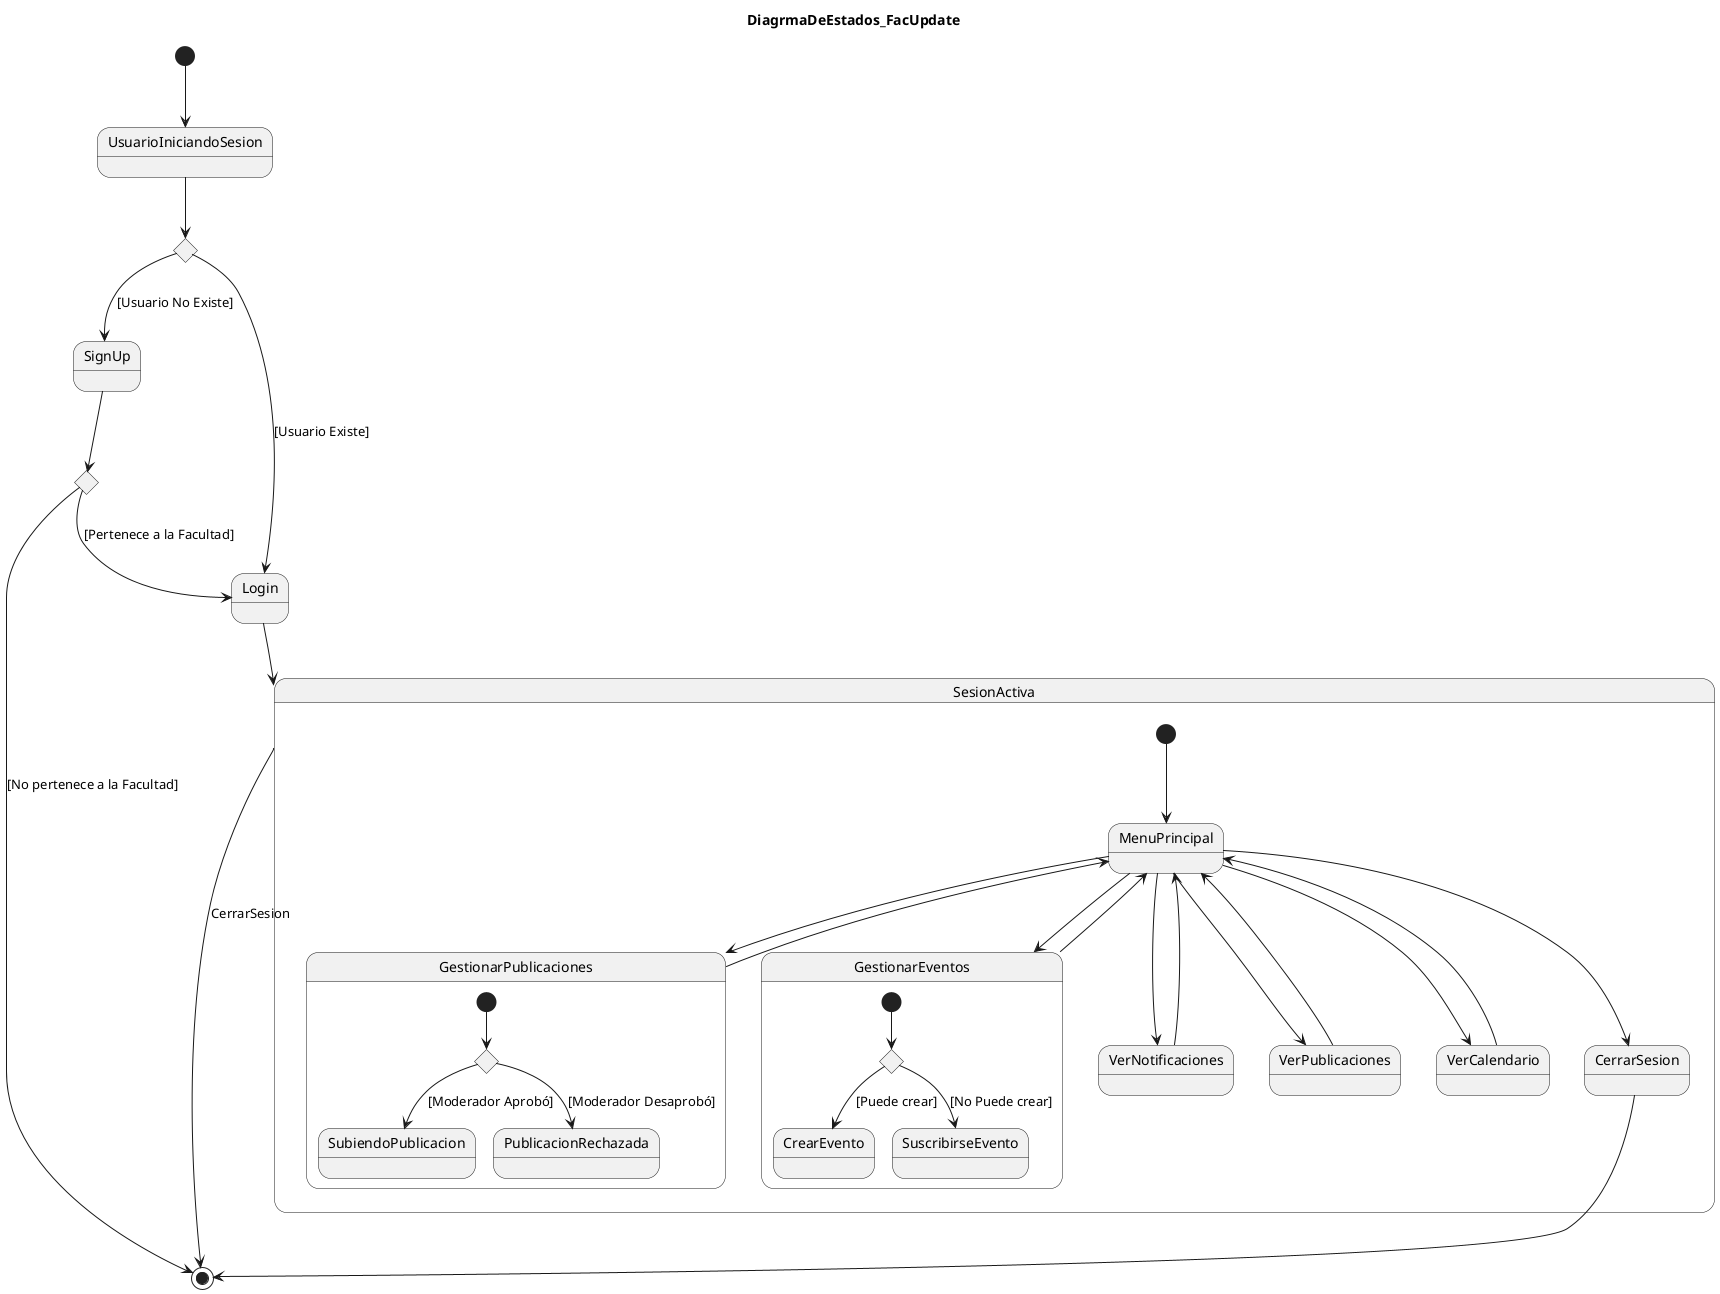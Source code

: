 title DiagrmaDeEstados_FacUpdate

@startuml
title DiagrmaDeEstados_FacUpdate

[*] --> UsuarioIniciandoSesion

state c1 <<choice>>
UsuarioIniciandoSesion --> c1

c1 --> SignUp : [Usuario No Existe]
state c2 <<choice>>
SignUp --> c2
c2 --> Login : [Pertenece a la Facultad]
Login --> SesionActiva
c2 --> [*] : [No pertenece a la Facultad]

c1 --> Login : [Usuario Existe]

state SesionActiva {
    [*] -down-> MenuPrincipal
    
    state GestionarPublicaciones {
        state c3 <<choice>>
        [*] --> c3
        c3 --> SubiendoPublicacion : [Moderador Aprobó]
        c3 --> PublicacionRechazada : [Moderador Desaprobó]
    }
    
    state GestionarEventos {
        state c4 <<choice>>
        [*] --> c4
        c4 -down-> CrearEvento : [Puede crear]
        c4 -down-> SuscribirseEvento : [No Puede crear]
    }
    

    MenuPrincipal -down-> GestionarPublicaciones
    MenuPrincipal -down-> VerNotificaciones
    MenuPrincipal -down-> VerPublicaciones
    MenuPrincipal -down-> VerCalendario
    MenuPrincipal -down-> GestionarEventos
    MenuPrincipal -down-> CerrarSesion
    
    GestionarEventos -up-> MenuPrincipal
    GestionarPublicaciones -up-> MenuPrincipal
    VerNotificaciones -up-> MenuPrincipal
    VerPublicaciones -up-> MenuPrincipal
    VerCalendario -up-> MenuPrincipal

}

CerrarSesion --> [*]
SesionActiva --> [*] : CerrarSesion

@enduml